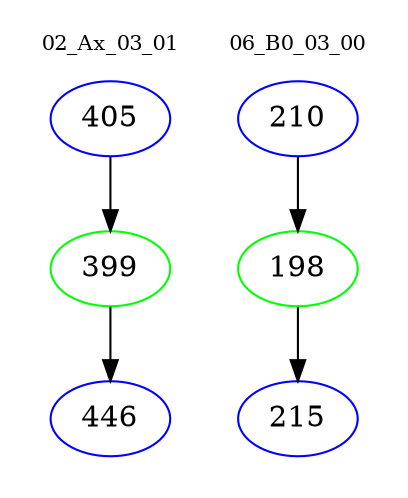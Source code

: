 digraph{
subgraph cluster_0 {
color = white
label = "02_Ax_03_01";
fontsize=10;
T0_405 [label="405", color="blue"]
T0_405 -> T0_399 [color="black"]
T0_399 [label="399", color="green"]
T0_399 -> T0_446 [color="black"]
T0_446 [label="446", color="blue"]
}
subgraph cluster_1 {
color = white
label = "06_B0_03_00";
fontsize=10;
T1_210 [label="210", color="blue"]
T1_210 -> T1_198 [color="black"]
T1_198 [label="198", color="green"]
T1_198 -> T1_215 [color="black"]
T1_215 [label="215", color="blue"]
}
}

